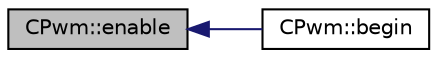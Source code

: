 digraph "CPwm::enable"
{
  edge [fontname="Helvetica",fontsize="10",labelfontname="Helvetica",labelfontsize="10"];
  node [fontname="Helvetica",fontsize="10",shape=record];
  rankdir="LR";
  Node1 [label="CPwm::enable",height=0.2,width=0.4,color="black", fillcolor="grey75", style="filled" fontcolor="black"];
  Node1 -> Node2 [dir="back",color="midnightblue",fontsize="10",style="solid",fontname="Helvetica"];
  Node2 [label="CPwm::begin",height=0.2,width=0.4,color="black", fillcolor="white", style="filled",URL="$d1/d9f/class_c_pwm.html#ae8fdd7f2337005c61ec995196de366de"];
}
